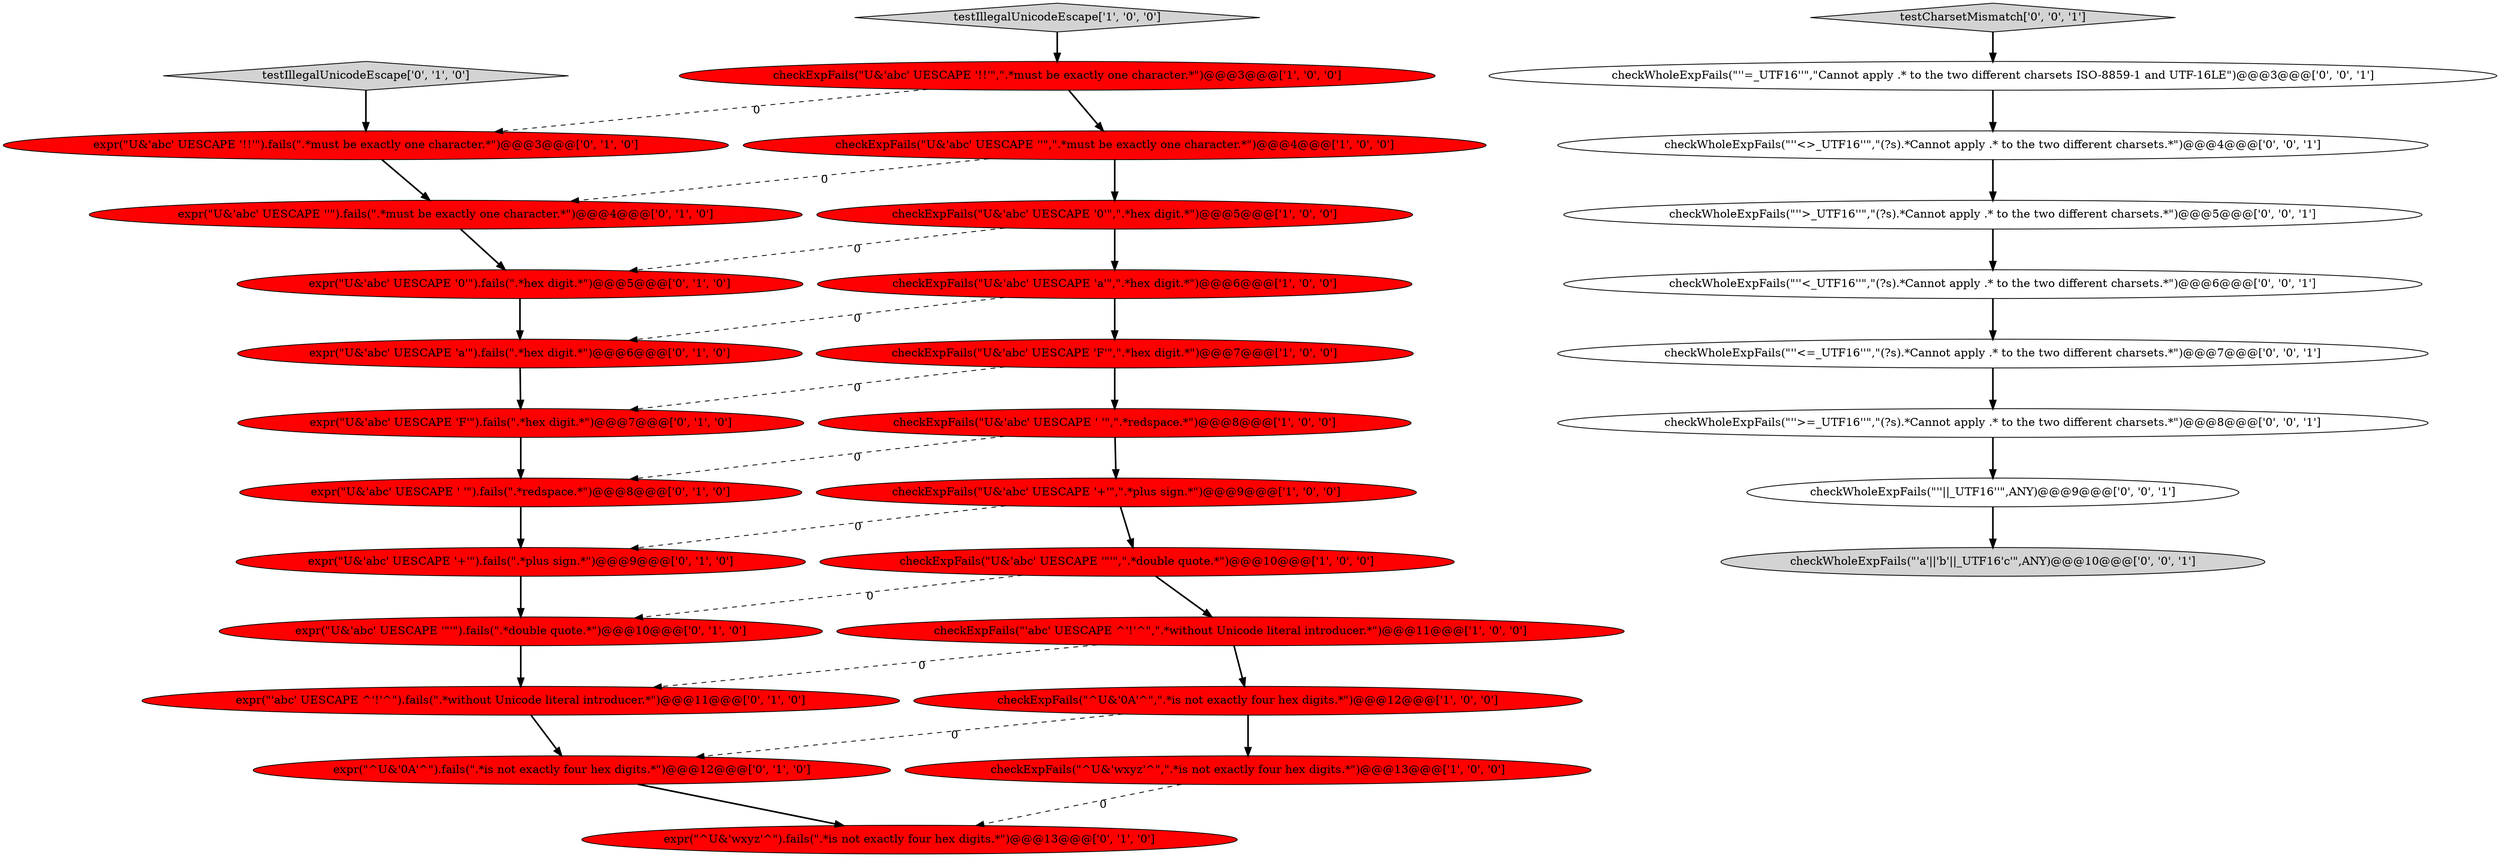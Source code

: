 digraph {
3 [style = filled, label = "checkExpFails(\"^U&'\wxyz'^\",\".*is not exactly four hex digits.*\")@@@13@@@['1', '0', '0']", fillcolor = red, shape = ellipse image = "AAA1AAABBB1BBB"];
21 [style = filled, label = "expr(\"U&'abc' UESCAPE ' '\").fails(\".*redspace.*\")@@@8@@@['0', '1', '0']", fillcolor = red, shape = ellipse image = "AAA1AAABBB2BBB"];
32 [style = filled, label = "checkWholeExpFails(\"''||_UTF16''\",ANY)@@@9@@@['0', '0', '1']", fillcolor = white, shape = ellipse image = "AAA0AAABBB3BBB"];
13 [style = filled, label = "expr(\"U&'abc' UESCAPE 'a'\").fails(\".*hex digit.*\")@@@6@@@['0', '1', '0']", fillcolor = red, shape = ellipse image = "AAA1AAABBB2BBB"];
22 [style = filled, label = "expr(\"U&'abc' UESCAPE '\"'\").fails(\".*double quote.*\")@@@10@@@['0', '1', '0']", fillcolor = red, shape = ellipse image = "AAA1AAABBB2BBB"];
1 [style = filled, label = "checkExpFails(\"U&'abc' UESCAPE '!!'\",\".*must be exactly one character.*\")@@@3@@@['1', '0', '0']", fillcolor = red, shape = ellipse image = "AAA1AAABBB1BBB"];
5 [style = filled, label = "checkExpFails(\"U&'abc' UESCAPE ''\",\".*must be exactly one character.*\")@@@4@@@['1', '0', '0']", fillcolor = red, shape = ellipse image = "AAA1AAABBB1BBB"];
8 [style = filled, label = "checkExpFails(\"U&'abc' UESCAPE '\"'\",\".*double quote.*\")@@@10@@@['1', '0', '0']", fillcolor = red, shape = ellipse image = "AAA1AAABBB1BBB"];
19 [style = filled, label = "expr(\"U&'abc' UESCAPE '0'\").fails(\".*hex digit.*\")@@@5@@@['0', '1', '0']", fillcolor = red, shape = ellipse image = "AAA1AAABBB2BBB"];
27 [style = filled, label = "testCharsetMismatch['0', '0', '1']", fillcolor = lightgray, shape = diamond image = "AAA0AAABBB3BBB"];
29 [style = filled, label = "checkWholeExpFails(\"''>=_UTF16''\",\"(?s).*Cannot apply .* to the two different charsets.*\")@@@8@@@['0', '0', '1']", fillcolor = white, shape = ellipse image = "AAA0AAABBB3BBB"];
30 [style = filled, label = "checkWholeExpFails(\"''<=_UTF16''\",\"(?s).*Cannot apply .* to the two different charsets.*\")@@@7@@@['0', '0', '1']", fillcolor = white, shape = ellipse image = "AAA0AAABBB3BBB"];
0 [style = filled, label = "checkExpFails(\"U&'abc' UESCAPE ' '\",\".*redspace.*\")@@@8@@@['1', '0', '0']", fillcolor = red, shape = ellipse image = "AAA1AAABBB1BBB"];
24 [style = filled, label = "checkWholeExpFails(\"''>_UTF16''\",\"(?s).*Cannot apply .* to the two different charsets.*\")@@@5@@@['0', '0', '1']", fillcolor = white, shape = ellipse image = "AAA0AAABBB3BBB"];
20 [style = filled, label = "expr(\"U&'abc' UESCAPE ''\").fails(\".*must be exactly one character.*\")@@@4@@@['0', '1', '0']", fillcolor = red, shape = ellipse image = "AAA1AAABBB2BBB"];
25 [style = filled, label = "checkWholeExpFails(\"''<_UTF16''\",\"(?s).*Cannot apply .* to the two different charsets.*\")@@@6@@@['0', '0', '1']", fillcolor = white, shape = ellipse image = "AAA0AAABBB3BBB"];
31 [style = filled, label = "checkWholeExpFails(\"''=_UTF16''\",\"Cannot apply .* to the two different charsets ISO-8859-1 and UTF-16LE\")@@@3@@@['0', '0', '1']", fillcolor = white, shape = ellipse image = "AAA0AAABBB3BBB"];
6 [style = filled, label = "checkExpFails(\"U&'abc' UESCAPE 'F'\",\".*hex digit.*\")@@@7@@@['1', '0', '0']", fillcolor = red, shape = ellipse image = "AAA1AAABBB1BBB"];
9 [style = filled, label = "checkExpFails(\"U&'abc' UESCAPE '+'\",\".*plus sign.*\")@@@9@@@['1', '0', '0']", fillcolor = red, shape = ellipse image = "AAA1AAABBB1BBB"];
28 [style = filled, label = "checkWholeExpFails(\"''<>_UTF16''\",\"(?s).*Cannot apply .* to the two different charsets.*\")@@@4@@@['0', '0', '1']", fillcolor = white, shape = ellipse image = "AAA0AAABBB3BBB"];
15 [style = filled, label = "expr(\"U&'abc' UESCAPE '+'\").fails(\".*plus sign.*\")@@@9@@@['0', '1', '0']", fillcolor = red, shape = ellipse image = "AAA1AAABBB2BBB"];
11 [style = filled, label = "checkExpFails(\"U&'abc' UESCAPE '0'\",\".*hex digit.*\")@@@5@@@['1', '0', '0']", fillcolor = red, shape = ellipse image = "AAA1AAABBB1BBB"];
17 [style = filled, label = "expr(\"U&'abc' UESCAPE 'F'\").fails(\".*hex digit.*\")@@@7@@@['0', '1', '0']", fillcolor = red, shape = ellipse image = "AAA1AAABBB2BBB"];
12 [style = filled, label = "expr(\"^U&'\wxyz'^\").fails(\".*is not exactly four hex digits.*\")@@@13@@@['0', '1', '0']", fillcolor = red, shape = ellipse image = "AAA1AAABBB2BBB"];
16 [style = filled, label = "expr(\"'abc' UESCAPE ^'!'^\").fails(\".*without Unicode literal introducer.*\")@@@11@@@['0', '1', '0']", fillcolor = red, shape = ellipse image = "AAA1AAABBB2BBB"];
10 [style = filled, label = "checkExpFails(\"^U&'\0A'^\",\".*is not exactly four hex digits.*\")@@@12@@@['1', '0', '0']", fillcolor = red, shape = ellipse image = "AAA1AAABBB1BBB"];
2 [style = filled, label = "checkExpFails(\"'abc' UESCAPE ^'!'^\",\".*without Unicode literal introducer.*\")@@@11@@@['1', '0', '0']", fillcolor = red, shape = ellipse image = "AAA1AAABBB1BBB"];
23 [style = filled, label = "testIllegalUnicodeEscape['0', '1', '0']", fillcolor = lightgray, shape = diamond image = "AAA0AAABBB2BBB"];
7 [style = filled, label = "checkExpFails(\"U&'abc' UESCAPE 'a'\",\".*hex digit.*\")@@@6@@@['1', '0', '0']", fillcolor = red, shape = ellipse image = "AAA1AAABBB1BBB"];
26 [style = filled, label = "checkWholeExpFails(\"'a'||'b'||_UTF16'c'\",ANY)@@@10@@@['0', '0', '1']", fillcolor = lightgray, shape = ellipse image = "AAA0AAABBB3BBB"];
4 [style = filled, label = "testIllegalUnicodeEscape['1', '0', '0']", fillcolor = lightgray, shape = diamond image = "AAA0AAABBB1BBB"];
14 [style = filled, label = "expr(\"U&'abc' UESCAPE '!!'\").fails(\".*must be exactly one character.*\")@@@3@@@['0', '1', '0']", fillcolor = red, shape = ellipse image = "AAA1AAABBB2BBB"];
18 [style = filled, label = "expr(\"^U&'\0A'^\").fails(\".*is not exactly four hex digits.*\")@@@12@@@['0', '1', '0']", fillcolor = red, shape = ellipse image = "AAA1AAABBB2BBB"];
1->5 [style = bold, label=""];
0->9 [style = bold, label=""];
16->18 [style = bold, label=""];
1->14 [style = dashed, label="0"];
22->16 [style = bold, label=""];
25->30 [style = bold, label=""];
21->15 [style = bold, label=""];
18->12 [style = bold, label=""];
27->31 [style = bold, label=""];
10->3 [style = bold, label=""];
6->17 [style = dashed, label="0"];
6->0 [style = bold, label=""];
9->8 [style = bold, label=""];
2->10 [style = bold, label=""];
32->26 [style = bold, label=""];
30->29 [style = bold, label=""];
15->22 [style = bold, label=""];
5->20 [style = dashed, label="0"];
10->18 [style = dashed, label="0"];
23->14 [style = bold, label=""];
8->22 [style = dashed, label="0"];
13->17 [style = bold, label=""];
3->12 [style = dashed, label="0"];
19->13 [style = bold, label=""];
8->2 [style = bold, label=""];
11->19 [style = dashed, label="0"];
0->21 [style = dashed, label="0"];
24->25 [style = bold, label=""];
29->32 [style = bold, label=""];
2->16 [style = dashed, label="0"];
7->6 [style = bold, label=""];
7->13 [style = dashed, label="0"];
28->24 [style = bold, label=""];
5->11 [style = bold, label=""];
4->1 [style = bold, label=""];
31->28 [style = bold, label=""];
20->19 [style = bold, label=""];
17->21 [style = bold, label=""];
11->7 [style = bold, label=""];
14->20 [style = bold, label=""];
9->15 [style = dashed, label="0"];
}

